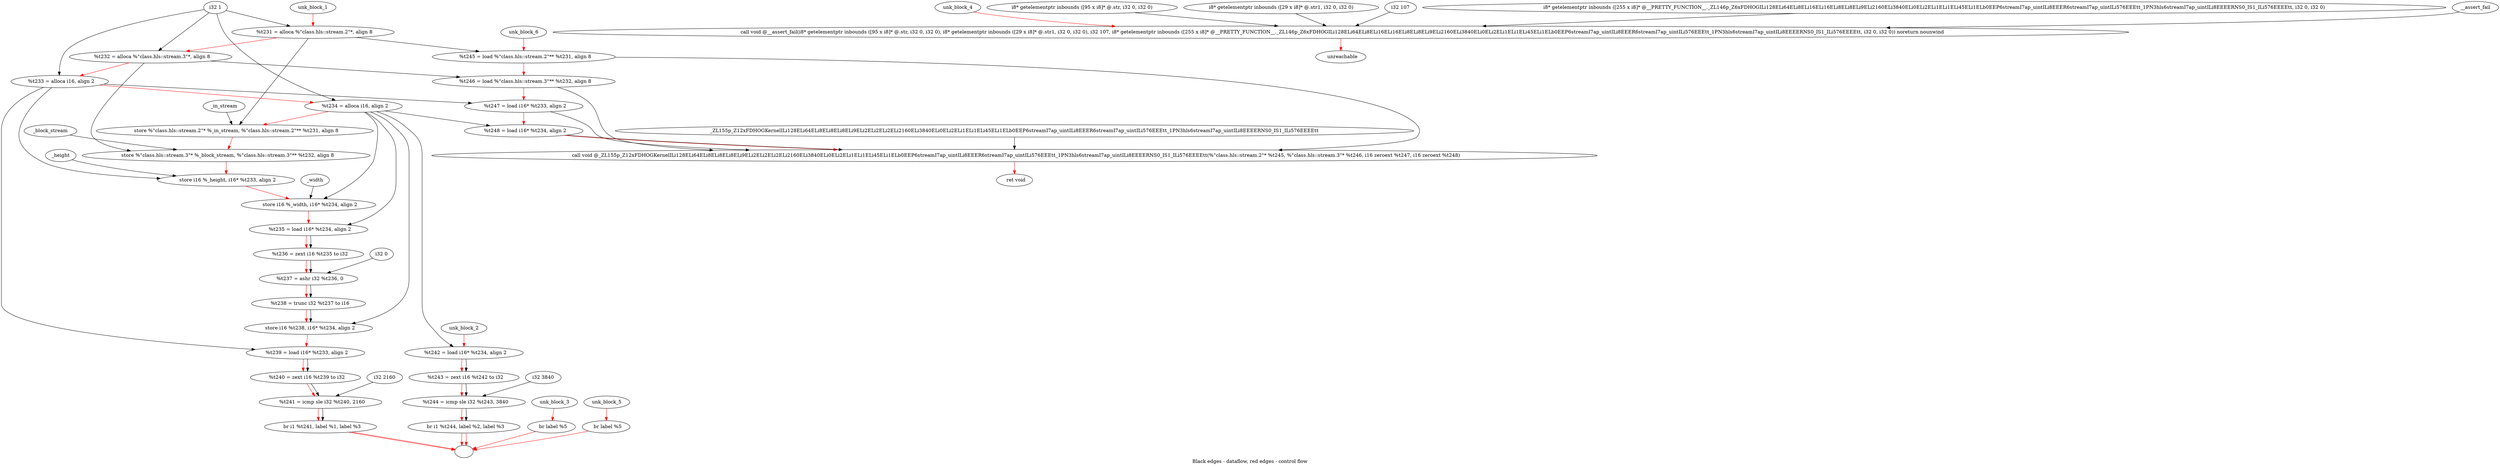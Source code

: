 digraph G {
compound=true
label="Black edges - dataflow, red edges - control flow"
"t231" [label="  %t231 = alloca %\"class.hls::stream.2\"*, align 8"]
"t232" [label="  %t232 = alloca %\"class.hls::stream.3\"*, align 8"]
"t233" [label="  %t233 = alloca i16, align 2"]
"t234" [label="  %t234 = alloca i16, align 2"]
"_1" [label="  store %\"class.hls::stream.2\"* %_in_stream, %\"class.hls::stream.2\"** %t231, align 8"]
"_2" [label="  store %\"class.hls::stream.3\"* %_block_stream, %\"class.hls::stream.3\"** %t232, align 8"]
"_3" [label="  store i16 %_height, i16* %t233, align 2"]
"_4" [label="  store i16 %_width, i16* %t234, align 2"]
"t235" [label="  %t235 = load i16* %t234, align 2"]
"t236" [label="  %t236 = zext i16 %t235 to i32"]
"t237" [label="  %t237 = ashr i32 %t236, 0"]
"t238" [label="  %t238 = trunc i32 %t237 to i16"]
"_5" [label="  store i16 %t238, i16* %t234, align 2"]
"t239" [label="  %t239 = load i16* %t233, align 2"]
"t240" [label="  %t240 = zext i16 %t239 to i32"]
"t241" [label="  %t241 = icmp sle i32 %t240, 2160"]
"_6" [label="  br i1 %t241, label %1, label %3"]
"unk_block_1" -> "t231"[color=red]
"i32 1" -> "t231"
"t231" -> "t232"[color=red weight=2]
"i32 1" -> "t232"
"t232" -> "t233"[color=red weight=2]
"i32 1" -> "t233"
"t233" -> "t234"[color=red weight=2]
"i32 1" -> "t234"
"t234" -> "_1"[color=red weight=2]
"_in_stream" -> "_1"
"t231" -> "_1"
"_1" -> "_2"[color=red weight=2]
"_block_stream" -> "_2"
"t232" -> "_2"
"_2" -> "_3"[color=red weight=2]
"_height" -> "_3"
"t233" -> "_3"
"_3" -> "_4"[color=red weight=2]
"_width" -> "_4"
"t234" -> "_4"
"_4" -> "t235"[color=red weight=2]
"t234" -> "t235"
"t235" -> "t236"[color=red weight=2]
"t235" -> "t236"
"t236" -> "t237"[color=red weight=2]
"t236" -> "t237"
"i32 0" -> "t237"
"t237" -> "t238"[color=red weight=2]
"t237" -> "t238"
"t238" -> "_5"[color=red weight=2]
"t238" -> "_5"
"t234" -> "_5"
"_5" -> "t239"[color=red weight=2]
"t233" -> "t239"
"t239" -> "t240"[color=red weight=2]
"t239" -> "t240"
"t240" -> "t241"[color=red weight=2]
"t240" -> "t241"
"i32 2160" -> "t241"
"t241" -> "_6"[color=red weight=2]
"t241" -> "_6"
"_6" -> ""[color=red]
"_6" -> ""[color=red]

"t242" [label="  %t242 = load i16* %t234, align 2"]
"t243" [label="  %t243 = zext i16 %t242 to i32"]
"t244" [label="  %t244 = icmp sle i32 %t243, 3840"]
"_7" [label="  br i1 %t244, label %2, label %3"]
"unk_block_2" -> "t242"[color=red]
"t234" -> "t242"
"t242" -> "t243"[color=red weight=2]
"t242" -> "t243"
"t243" -> "t244"[color=red weight=2]
"t243" -> "t244"
"i32 3840" -> "t244"
"t244" -> "_7"[color=red weight=2]
"t244" -> "_7"
"_7" -> ""[color=red]
"_7" -> ""[color=red]

"_8" [label="  br label %5"]
"unk_block_3" -> "_8"[color=red]
"_8" -> ""[color=red]

"_9" [label="  call void @__assert_fail(i8* getelementptr inbounds ([95 x i8]* @.str, i32 0, i32 0), i8* getelementptr inbounds ([29 x i8]* @.str1, i32 0, i32 0), i32 107, i8* getelementptr inbounds ([255 x i8]* @__PRETTY_FUNCTION__._ZL146p_Z6xFDHOGILi128ELi64ELi8ELi16ELi16ELi8ELi8ELi9ELi2160ELi3840ELi0ELi2ELi1ELi1ELi45ELi1ELb0EEP6streamI7ap_uintILi8EEER6streamI7ap_uintILi576EEEtt_1PN3hls6streamI7ap_uintILi8EEEERNS0_IS1_ILi576EEEEtt, i32 0, i32 0)) noreturn nounwind"]
"_10" [label="  unreachable"]
"unk_block_4" -> "_9"[color=red]
"i8* getelementptr inbounds ([95 x i8]* @.str, i32 0, i32 0)" -> "_9"
"i8* getelementptr inbounds ([29 x i8]* @.str1, i32 0, i32 0)" -> "_9"
"i32 107" -> "_9"
"i8* getelementptr inbounds ([255 x i8]* @__PRETTY_FUNCTION__._ZL146p_Z6xFDHOGILi128ELi64ELi8ELi16ELi16ELi8ELi8ELi9ELi2160ELi3840ELi0ELi2ELi1ELi1ELi45ELi1ELb0EEP6streamI7ap_uintILi8EEER6streamI7ap_uintILi576EEEtt_1PN3hls6streamI7ap_uintILi8EEEERNS0_IS1_ILi576EEEEtt, i32 0, i32 0)" -> "_9"
"__assert_fail" -> "_9"
"_9" -> "_10"[color=red weight=2]

"_11" [label="  br label %5"]
"unk_block_5" -> "_11"[color=red]
"_11" -> ""[color=red]

"t245" [label="  %t245 = load %\"class.hls::stream.2\"** %t231, align 8"]
"t246" [label="  %t246 = load %\"class.hls::stream.3\"** %t232, align 8"]
"t247" [label="  %t247 = load i16* %t233, align 2"]
"t248" [label="  %t248 = load i16* %t234, align 2"]
"_12" [label="  call void @_ZL155p_Z12xFDHOGKernelILi128ELi64ELi8ELi8ELi8ELi9ELi2ELi2ELi2ELi2160ELi3840ELi0ELi2ELi1ELi1ELi45ELi1ELb0EEP6streamI7ap_uintILi8EEER6streamI7ap_uintILi576EEEtt_1PN3hls6streamI7ap_uintILi8EEEERNS0_IS1_ILi576EEEEtt(%\"class.hls::stream.2\"* %t245, %\"class.hls::stream.3\"* %t246, i16 zeroext %t247, i16 zeroext %t248)"]
"_13" [label="  ret void"]
"unk_block_6" -> "t245"[color=red]
"t231" -> "t245"
"t245" -> "t246"[color=red weight=2]
"t232" -> "t246"
"t246" -> "t247"[color=red weight=2]
"t233" -> "t247"
"t247" -> "t248"[color=red weight=2]
"t234" -> "t248"
"t248" -> "_12"[color=red weight=2]
"t245" -> "_12"
"t246" -> "_12"
"t247" -> "_12"
"t248" -> "_12"
"_ZL155p_Z12xFDHOGKernelILi128ELi64ELi8ELi8ELi8ELi9ELi2ELi2ELi2ELi2160ELi3840ELi0ELi2ELi1ELi1ELi45ELi1ELb0EEP6streamI7ap_uintILi8EEER6streamI7ap_uintILi576EEEtt_1PN3hls6streamI7ap_uintILi8EEEERNS0_IS1_ILi576EEEEtt" -> "_12"
"_12" -> "_13"[color=red weight=2]

}
